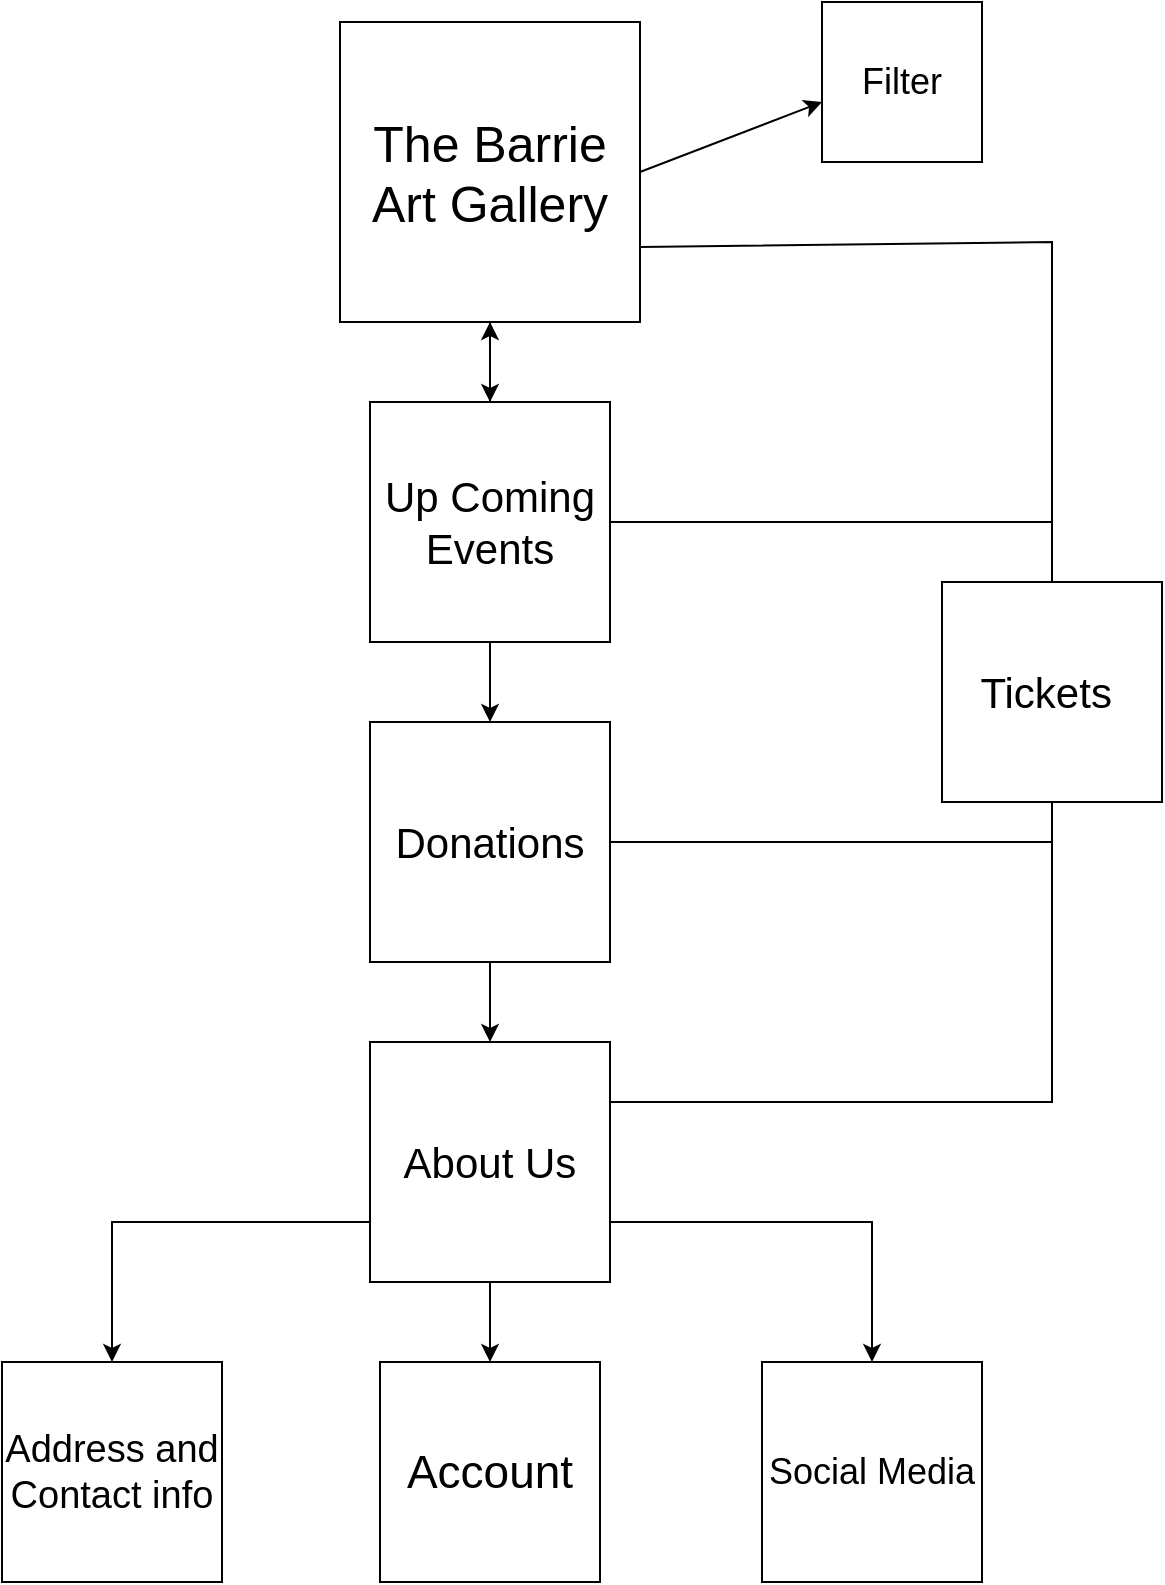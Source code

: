 <mxfile version="21.8.2" type="device">
  <diagram name="Page-1" id="LGAIZuidWEjy7gRInL3R">
    <mxGraphModel dx="984" dy="647" grid="1" gridSize="10" guides="1" tooltips="1" connect="1" arrows="1" fold="1" page="1" pageScale="1" pageWidth="827" pageHeight="1169" math="0" shadow="0">
      <root>
        <mxCell id="0" />
        <mxCell id="1" parent="0" />
        <mxCell id="U0gTRQSScCt8Vi8ky5Mu-1" value="&lt;span style=&quot;font-size: 25px;&quot;&gt;The Barrie Art Gallery&lt;/span&gt;" style="whiteSpace=wrap;html=1;aspect=fixed;" parent="1" vertex="1">
          <mxGeometry x="339" y="90" width="150" height="150" as="geometry" />
        </mxCell>
        <mxCell id="ruOW2-8IQQ_5RWlgZaE9-2" value="" style="endArrow=classic;html=1;rounded=0;exitX=1;exitY=0.5;exitDx=0;exitDy=0;" edge="1" parent="1" source="U0gTRQSScCt8Vi8ky5Mu-1">
          <mxGeometry width="50" height="50" relative="1" as="geometry">
            <mxPoint x="390" y="350" as="sourcePoint" />
            <mxPoint x="580" y="130" as="targetPoint" />
            <Array as="points" />
          </mxGeometry>
        </mxCell>
        <mxCell id="ruOW2-8IQQ_5RWlgZaE9-3" value="&lt;font style=&quot;font-size: 18px;&quot;&gt;Filter&lt;/font&gt;" style="whiteSpace=wrap;html=1;aspect=fixed;" vertex="1" parent="1">
          <mxGeometry x="580" y="80" width="80" height="80" as="geometry" />
        </mxCell>
        <mxCell id="ruOW2-8IQQ_5RWlgZaE9-12" value="" style="edgeStyle=orthogonalEdgeStyle;rounded=0;orthogonalLoop=1;jettySize=auto;html=1;" edge="1" parent="1" source="ruOW2-8IQQ_5RWlgZaE9-4" target="U0gTRQSScCt8Vi8ky5Mu-1">
          <mxGeometry relative="1" as="geometry" />
        </mxCell>
        <mxCell id="ruOW2-8IQQ_5RWlgZaE9-4" value="&lt;font style=&quot;font-size: 21px;&quot;&gt;Up Coming Events&lt;/font&gt;" style="whiteSpace=wrap;html=1;aspect=fixed;" vertex="1" parent="1">
          <mxGeometry x="354" y="280" width="120" height="120" as="geometry" />
        </mxCell>
        <mxCell id="ruOW2-8IQQ_5RWlgZaE9-5" value="&lt;font style=&quot;font-size: 21px;&quot;&gt;Donations&lt;/font&gt;" style="whiteSpace=wrap;html=1;aspect=fixed;" vertex="1" parent="1">
          <mxGeometry x="354" y="440" width="120" height="120" as="geometry" />
        </mxCell>
        <mxCell id="ruOW2-8IQQ_5RWlgZaE9-6" value="&lt;font style=&quot;font-size: 21px;&quot;&gt;About Us&lt;/font&gt;" style="whiteSpace=wrap;html=1;aspect=fixed;" vertex="1" parent="1">
          <mxGeometry x="354" y="600" width="120" height="120" as="geometry" />
        </mxCell>
        <mxCell id="ruOW2-8IQQ_5RWlgZaE9-7" value="&lt;font style=&quot;font-size: 19px;&quot;&gt;Address and Contact info&lt;/font&gt;" style="whiteSpace=wrap;html=1;aspect=fixed;" vertex="1" parent="1">
          <mxGeometry x="170" y="760" width="110" height="110" as="geometry" />
        </mxCell>
        <mxCell id="ruOW2-8IQQ_5RWlgZaE9-8" value="&lt;font style=&quot;font-size: 23px;&quot;&gt;Account&lt;/font&gt;" style="whiteSpace=wrap;html=1;aspect=fixed;" vertex="1" parent="1">
          <mxGeometry x="359" y="760" width="110" height="110" as="geometry" />
        </mxCell>
        <mxCell id="ruOW2-8IQQ_5RWlgZaE9-9" value="&lt;font style=&quot;font-size: 21px;&quot;&gt;Tickets&amp;nbsp;&lt;/font&gt;" style="whiteSpace=wrap;html=1;aspect=fixed;" vertex="1" parent="1">
          <mxGeometry x="640" y="370" width="110" height="110" as="geometry" />
        </mxCell>
        <mxCell id="ruOW2-8IQQ_5RWlgZaE9-10" value="&lt;font style=&quot;font-size: 18px;&quot;&gt;Social Media&lt;/font&gt;" style="whiteSpace=wrap;html=1;aspect=fixed;" vertex="1" parent="1">
          <mxGeometry x="550" y="760" width="110" height="110" as="geometry" />
        </mxCell>
        <mxCell id="ruOW2-8IQQ_5RWlgZaE9-11" value="" style="endArrow=classic;html=1;rounded=0;exitX=0.5;exitY=1;exitDx=0;exitDy=0;entryX=0.5;entryY=0;entryDx=0;entryDy=0;" edge="1" parent="1" source="U0gTRQSScCt8Vi8ky5Mu-1" target="ruOW2-8IQQ_5RWlgZaE9-4">
          <mxGeometry width="50" height="50" relative="1" as="geometry">
            <mxPoint x="390" y="420" as="sourcePoint" />
            <mxPoint x="420" y="280" as="targetPoint" />
            <Array as="points" />
          </mxGeometry>
        </mxCell>
        <mxCell id="ruOW2-8IQQ_5RWlgZaE9-13" value="" style="endArrow=classic;html=1;rounded=0;exitX=0.5;exitY=1;exitDx=0;exitDy=0;entryX=0.5;entryY=0;entryDx=0;entryDy=0;" edge="1" parent="1" source="ruOW2-8IQQ_5RWlgZaE9-4" target="ruOW2-8IQQ_5RWlgZaE9-5">
          <mxGeometry width="50" height="50" relative="1" as="geometry">
            <mxPoint x="390" y="420" as="sourcePoint" />
            <mxPoint x="440" y="370" as="targetPoint" />
          </mxGeometry>
        </mxCell>
        <mxCell id="ruOW2-8IQQ_5RWlgZaE9-14" value="" style="endArrow=classic;html=1;rounded=0;exitX=0.5;exitY=1;exitDx=0;exitDy=0;entryX=0.5;entryY=0;entryDx=0;entryDy=0;" edge="1" parent="1" source="ruOW2-8IQQ_5RWlgZaE9-5" target="ruOW2-8IQQ_5RWlgZaE9-6">
          <mxGeometry width="50" height="50" relative="1" as="geometry">
            <mxPoint x="390" y="600" as="sourcePoint" />
            <mxPoint x="440" y="550" as="targetPoint" />
          </mxGeometry>
        </mxCell>
        <mxCell id="ruOW2-8IQQ_5RWlgZaE9-15" value="" style="endArrow=classic;html=1;rounded=0;exitX=0.5;exitY=1;exitDx=0;exitDy=0;entryX=0.5;entryY=0;entryDx=0;entryDy=0;" edge="1" parent="1" source="ruOW2-8IQQ_5RWlgZaE9-6" target="ruOW2-8IQQ_5RWlgZaE9-8">
          <mxGeometry width="50" height="50" relative="1" as="geometry">
            <mxPoint x="390" y="720" as="sourcePoint" />
            <mxPoint x="440" y="670" as="targetPoint" />
          </mxGeometry>
        </mxCell>
        <mxCell id="ruOW2-8IQQ_5RWlgZaE9-16" value="" style="endArrow=classic;html=1;rounded=0;exitX=0;exitY=0.75;exitDx=0;exitDy=0;entryX=0.5;entryY=0;entryDx=0;entryDy=0;" edge="1" parent="1" source="ruOW2-8IQQ_5RWlgZaE9-6" target="ruOW2-8IQQ_5RWlgZaE9-7">
          <mxGeometry width="50" height="50" relative="1" as="geometry">
            <mxPoint x="390" y="640" as="sourcePoint" />
            <mxPoint x="440" y="590" as="targetPoint" />
            <Array as="points">
              <mxPoint x="225" y="690" />
            </Array>
          </mxGeometry>
        </mxCell>
        <mxCell id="ruOW2-8IQQ_5RWlgZaE9-17" value="" style="endArrow=classic;html=1;rounded=0;exitX=1;exitY=0.75;exitDx=0;exitDy=0;entryX=0.5;entryY=0;entryDx=0;entryDy=0;" edge="1" parent="1" source="ruOW2-8IQQ_5RWlgZaE9-6" target="ruOW2-8IQQ_5RWlgZaE9-10">
          <mxGeometry width="50" height="50" relative="1" as="geometry">
            <mxPoint x="480" y="680" as="sourcePoint" />
            <mxPoint x="530" y="630" as="targetPoint" />
            <Array as="points">
              <mxPoint x="605" y="690" />
            </Array>
          </mxGeometry>
        </mxCell>
        <mxCell id="ruOW2-8IQQ_5RWlgZaE9-18" value="" style="endArrow=none;html=1;rounded=0;exitX=1;exitY=0.75;exitDx=0;exitDy=0;entryX=0.5;entryY=0;entryDx=0;entryDy=0;" edge="1" parent="1" source="U0gTRQSScCt8Vi8ky5Mu-1" target="ruOW2-8IQQ_5RWlgZaE9-9">
          <mxGeometry width="50" height="50" relative="1" as="geometry">
            <mxPoint x="390" y="410" as="sourcePoint" />
            <mxPoint x="440" y="360" as="targetPoint" />
            <Array as="points">
              <mxPoint x="695" y="200" />
            </Array>
          </mxGeometry>
        </mxCell>
        <mxCell id="ruOW2-8IQQ_5RWlgZaE9-19" value="" style="endArrow=none;html=1;rounded=0;exitX=1;exitY=0.25;exitDx=0;exitDy=0;entryX=0.5;entryY=1;entryDx=0;entryDy=0;" edge="1" parent="1" source="ruOW2-8IQQ_5RWlgZaE9-6" target="ruOW2-8IQQ_5RWlgZaE9-9">
          <mxGeometry width="50" height="50" relative="1" as="geometry">
            <mxPoint x="390" y="600" as="sourcePoint" />
            <mxPoint x="440" y="550" as="targetPoint" />
            <Array as="points">
              <mxPoint x="695" y="630" />
            </Array>
          </mxGeometry>
        </mxCell>
        <mxCell id="ruOW2-8IQQ_5RWlgZaE9-20" value="" style="endArrow=none;html=1;rounded=0;exitX=1;exitY=0.5;exitDx=0;exitDy=0;" edge="1" parent="1" source="ruOW2-8IQQ_5RWlgZaE9-4">
          <mxGeometry width="50" height="50" relative="1" as="geometry">
            <mxPoint x="480" y="340" as="sourcePoint" />
            <mxPoint x="690" y="340" as="targetPoint" />
          </mxGeometry>
        </mxCell>
        <mxCell id="ruOW2-8IQQ_5RWlgZaE9-21" value="" style="endArrow=none;html=1;rounded=0;exitX=1;exitY=0.5;exitDx=0;exitDy=0;" edge="1" parent="1" source="ruOW2-8IQQ_5RWlgZaE9-5">
          <mxGeometry width="50" height="50" relative="1" as="geometry">
            <mxPoint x="390" y="470" as="sourcePoint" />
            <mxPoint x="690" y="500" as="targetPoint" />
          </mxGeometry>
        </mxCell>
        <mxCell id="ruOW2-8IQQ_5RWlgZaE9-22" value="" style="endArrow=none;html=1;rounded=0;entryX=0.5;entryY=1;entryDx=0;entryDy=0;" edge="1" parent="1" target="ruOW2-8IQQ_5RWlgZaE9-9">
          <mxGeometry width="50" height="50" relative="1" as="geometry">
            <mxPoint x="670" y="500" as="sourcePoint" />
            <mxPoint x="760" y="500" as="targetPoint" />
            <Array as="points">
              <mxPoint x="695" y="500" />
            </Array>
          </mxGeometry>
        </mxCell>
        <mxCell id="ruOW2-8IQQ_5RWlgZaE9-23" value="" style="endArrow=none;html=1;rounded=0;entryX=0.5;entryY=0;entryDx=0;entryDy=0;" edge="1" parent="1" target="ruOW2-8IQQ_5RWlgZaE9-9">
          <mxGeometry width="50" height="50" relative="1" as="geometry">
            <mxPoint x="640" y="340" as="sourcePoint" />
            <mxPoint x="680" y="300" as="targetPoint" />
            <Array as="points">
              <mxPoint x="695" y="340" />
            </Array>
          </mxGeometry>
        </mxCell>
      </root>
    </mxGraphModel>
  </diagram>
</mxfile>
